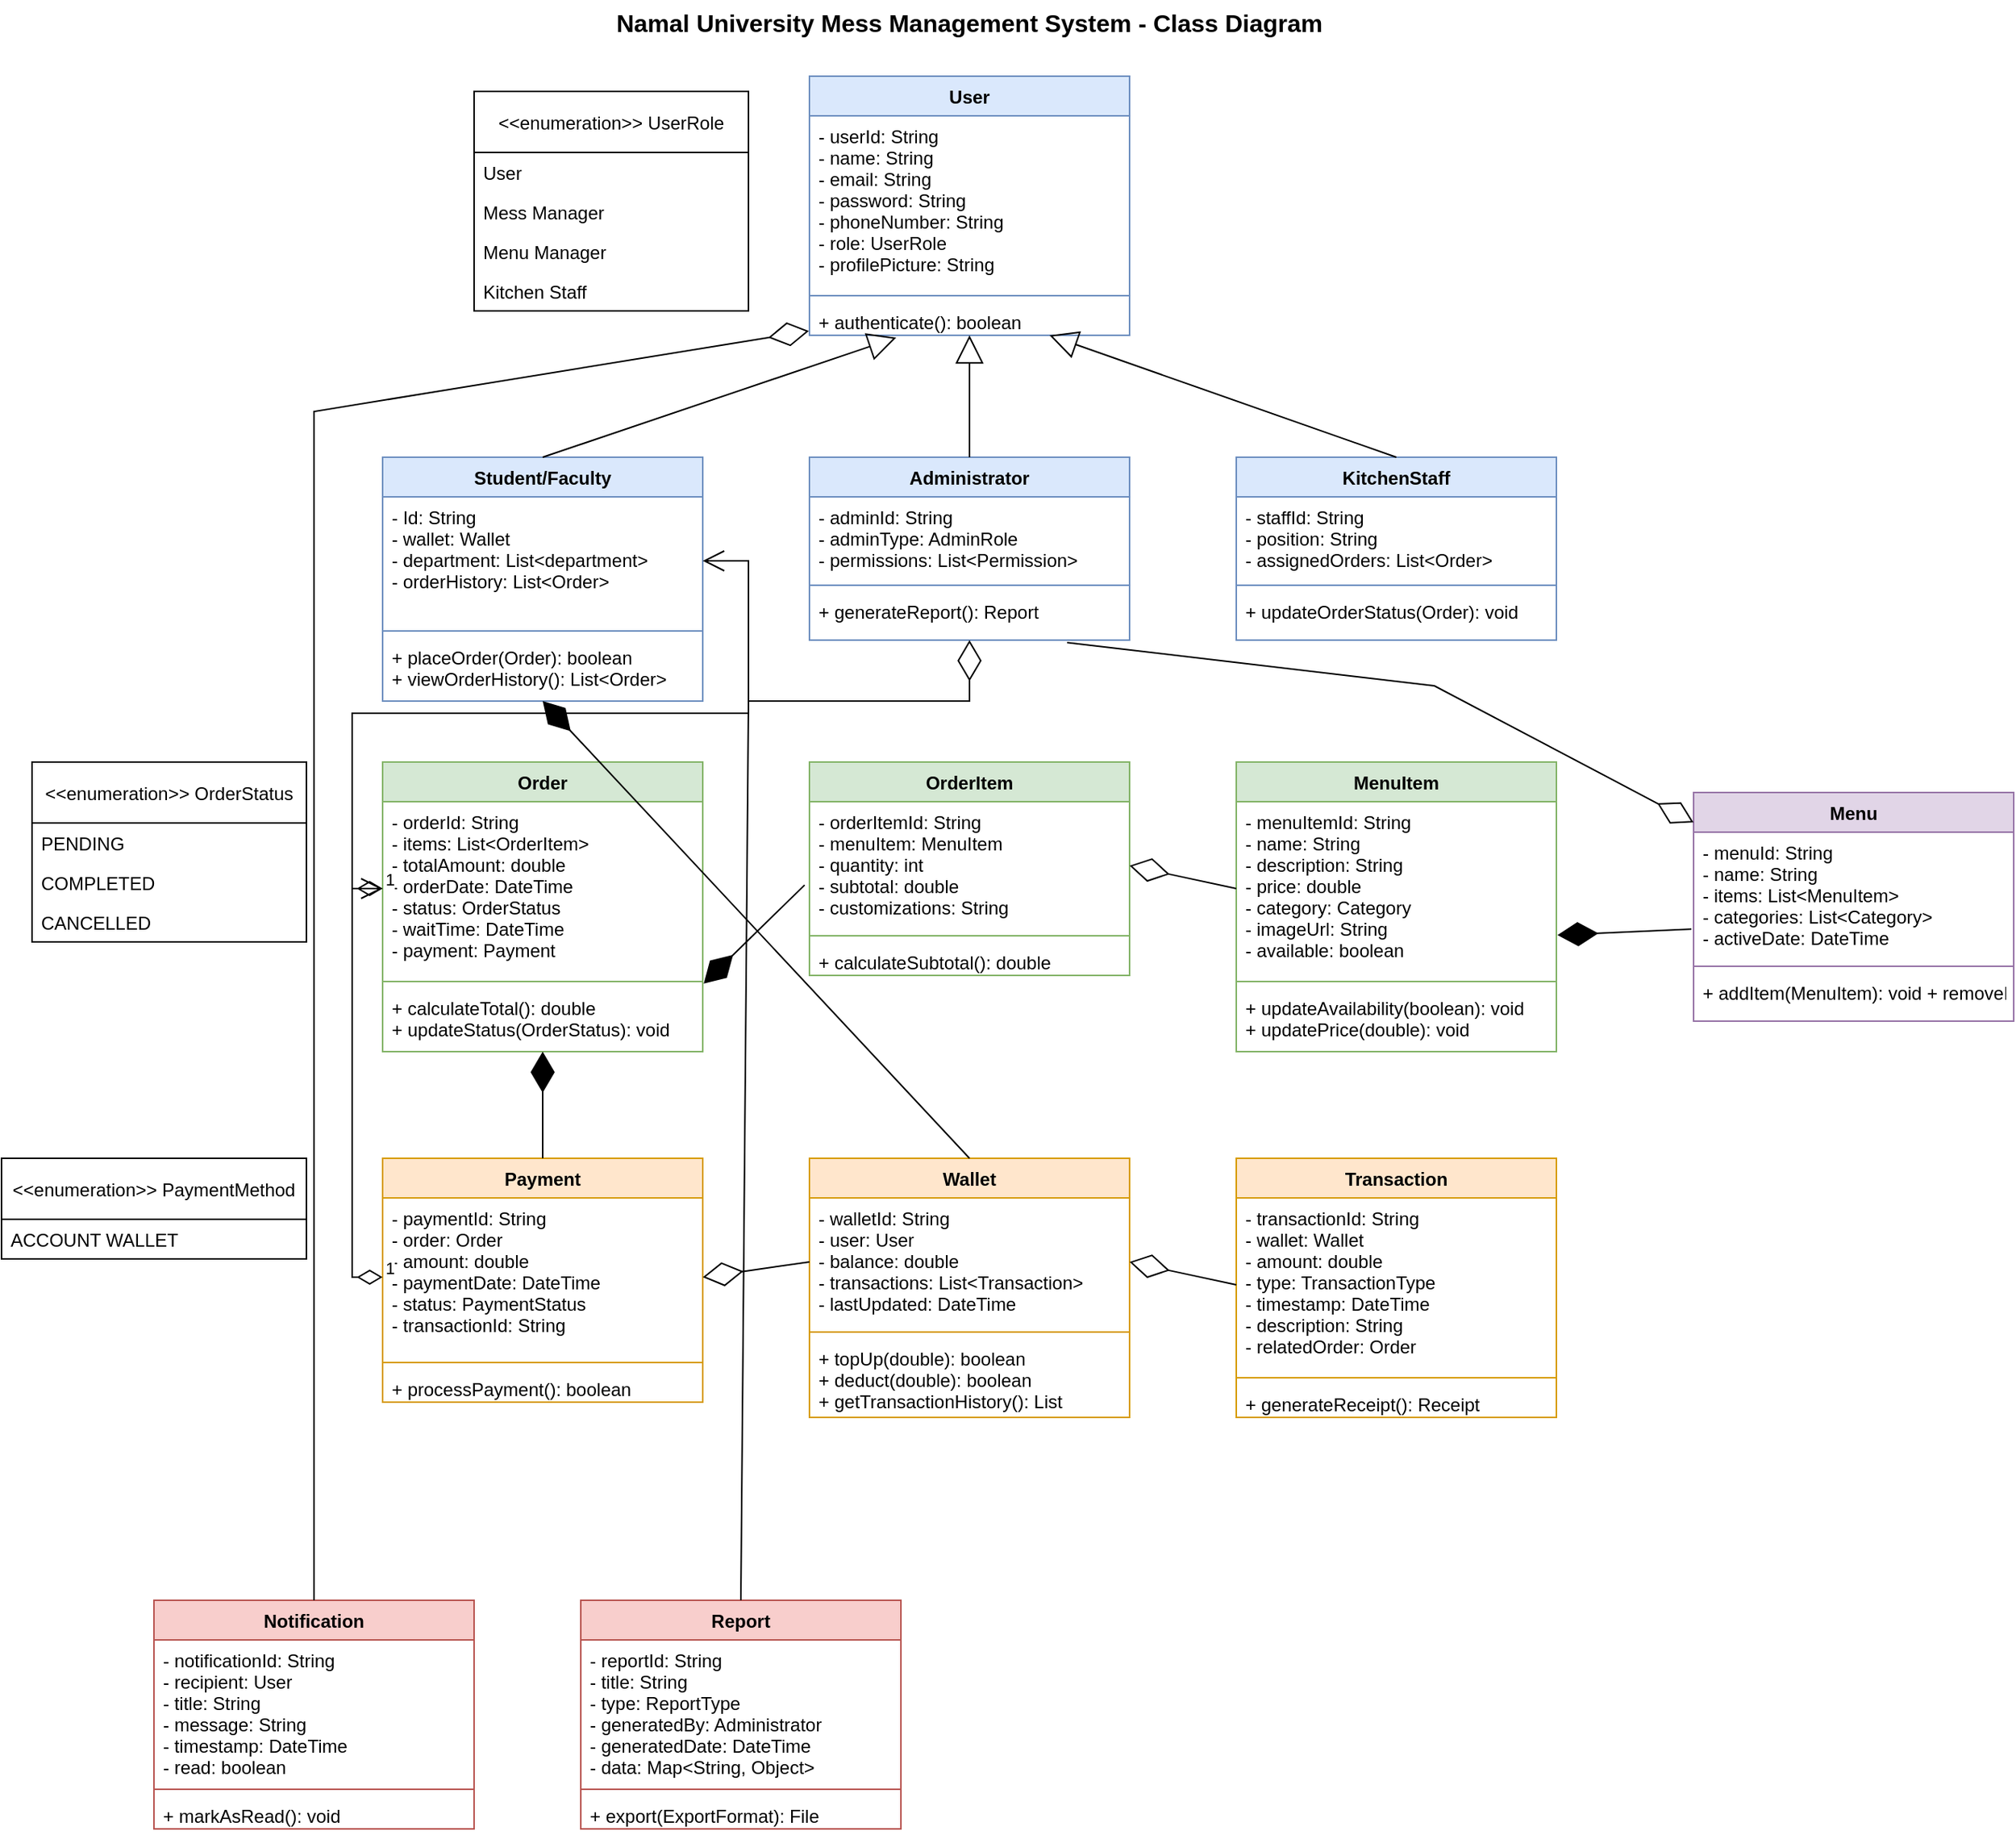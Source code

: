 <mxfile version="27.0.9">
  <diagram id="C5RBs43oDa-KdzZeNtuy" name="Class Diagram">
    <mxGraphModel dx="2211" dy="660" grid="1" gridSize="10" guides="1" tooltips="1" connect="1" arrows="1" fold="1" page="1" pageScale="1" pageWidth="1169" pageHeight="827" math="0" shadow="0">
      <root>
        <mxCell id="WIyWlLk6GJQsqaUBKTNV-0" />
        <mxCell id="WIyWlLk6GJQsqaUBKTNV-1" parent="WIyWlLk6GJQsqaUBKTNV-0" />
        <mxCell id="0" value="&lt;font style=&quot;font-size: 16px;&quot;&gt;&lt;b&gt;Namal University Mess Management System - Class Diagram&lt;/b&gt;&lt;/font&gt;" style="text;html=1;strokeColor=none;fillColor=none;align=center;verticalAlign=middle;whiteSpace=wrap;rounded=0;" parent="WIyWlLk6GJQsqaUBKTNV-1" vertex="1">
          <mxGeometry x="320" y="20" width="530" height="30" as="geometry" />
        </mxCell>
        <mxCell id="1" value="User" style="swimlane;fontStyle=1;align=center;verticalAlign=top;childLayout=stackLayout;horizontal=1;startSize=26;horizontalStack=0;resizeParent=1;resizeParentMax=0;resizeLast=0;collapsible=1;marginBottom=0;fillColor=#dae8fc;strokeColor=#6c8ebf;" parent="WIyWlLk6GJQsqaUBKTNV-1" vertex="1">
          <mxGeometry x="480" y="70" width="210" height="170" as="geometry" />
        </mxCell>
        <mxCell id="2" value="- userId: String &#xa;- name: String &#xa;- email: String &#xa;- password: String &#xa;- phoneNumber: String &#xa;- role: UserRole &#xa;- profilePicture: String" style="text;strokeColor=none;fillColor=none;align=left;verticalAlign=top;spacingLeft=4;spacingRight=4;overflow=hidden;rotatable=0;points=[[0,0.5],[1,0.5]];portConstraint=eastwest;" parent="1" vertex="1">
          <mxGeometry y="26" width="210" height="114" as="geometry" />
        </mxCell>
        <mxCell id="3" value="" style="line;strokeWidth=1;fillColor=none;align=left;verticalAlign=middle;spacingTop=-1;spacingLeft=3;spacingRight=3;rotatable=0;labelPosition=right;points=[];portConstraint=eastwest;strokeColor=inherit;" parent="1" vertex="1">
          <mxGeometry y="140" width="210" height="8" as="geometry" />
        </mxCell>
        <mxCell id="4" value="+ authenticate(): boolean" style="text;strokeColor=none;fillColor=none;align=left;verticalAlign=top;spacingLeft=4;spacingRight=4;overflow=hidden;rotatable=0;points=[[0,0.5],[1,0.5]];portConstraint=eastwest;" parent="1" vertex="1">
          <mxGeometry y="148" width="210" height="22" as="geometry" />
        </mxCell>
        <mxCell id="5" value="Student/Faculty" style="swimlane;fontStyle=1;align=center;verticalAlign=top;childLayout=stackLayout;horizontal=1;startSize=26;horizontalStack=0;resizeParent=1;resizeParentMax=0;resizeLast=0;collapsible=1;marginBottom=0;fillColor=#dae8fc;strokeColor=#6c8ebf;" parent="WIyWlLk6GJQsqaUBKTNV-1" vertex="1">
          <mxGeometry x="200" y="320" width="210" height="160" as="geometry" />
        </mxCell>
        <mxCell id="6" value="- Id: String &#xa;- wallet: Wallet&#xa;- department: List&lt;department&gt; &#xa;- orderHistory: List&lt;Order&gt;" style="text;strokeColor=none;fillColor=none;align=left;verticalAlign=top;spacingLeft=4;spacingRight=4;overflow=hidden;rotatable=0;points=[[0,0.5],[1,0.5]];portConstraint=eastwest;" parent="5" vertex="1">
          <mxGeometry y="26" width="210" height="84" as="geometry" />
        </mxCell>
        <mxCell id="7" value="" style="line;strokeWidth=1;fillColor=none;align=left;verticalAlign=middle;spacingTop=-1;spacingLeft=3;spacingRight=3;rotatable=0;labelPosition=right;points=[];portConstraint=eastwest;strokeColor=inherit;" parent="5" vertex="1">
          <mxGeometry y="110" width="210" height="8" as="geometry" />
        </mxCell>
        <mxCell id="8" value="+ placeOrder(Order): boolean &#xa;+ viewOrderHistory(): List&lt;Order&gt;" style="text;strokeColor=none;fillColor=none;align=left;verticalAlign=top;spacingLeft=4;spacingRight=4;overflow=hidden;rotatable=0;points=[[0,0.5],[1,0.5]];portConstraint=eastwest;" parent="5" vertex="1">
          <mxGeometry y="118" width="210" height="42" as="geometry" />
        </mxCell>
        <mxCell id="9" value="Administrator" style="swimlane;fontStyle=1;align=center;verticalAlign=top;childLayout=stackLayout;horizontal=1;startSize=26;horizontalStack=0;resizeParent=1;resizeParentMax=0;resizeLast=0;collapsible=1;marginBottom=0;fillColor=#dae8fc;strokeColor=#6c8ebf;" parent="WIyWlLk6GJQsqaUBKTNV-1" vertex="1">
          <mxGeometry x="480" y="320" width="210" height="120" as="geometry" />
        </mxCell>
        <mxCell id="10" value="- adminId: String &#xa;- adminType: AdminRole &#xa;- permissions: List&lt;Permission&gt;" style="text;strokeColor=none;fillColor=none;align=left;verticalAlign=top;spacingLeft=4;spacingRight=4;overflow=hidden;rotatable=0;points=[[0,0.5],[1,0.5]];portConstraint=eastwest;" parent="9" vertex="1">
          <mxGeometry y="26" width="210" height="54" as="geometry" />
        </mxCell>
        <mxCell id="11" value="" style="line;strokeWidth=1;fillColor=none;align=left;verticalAlign=middle;spacingTop=-1;spacingLeft=3;spacingRight=3;rotatable=0;labelPosition=right;points=[];portConstraint=eastwest;strokeColor=inherit;" parent="9" vertex="1">
          <mxGeometry y="80" width="210" height="8" as="geometry" />
        </mxCell>
        <mxCell id="12" value="+ generateReport(): Report" style="text;strokeColor=none;fillColor=none;align=left;verticalAlign=top;spacingLeft=4;spacingRight=4;overflow=hidden;rotatable=0;points=[[0,0.5],[1,0.5]];portConstraint=eastwest;" parent="9" vertex="1">
          <mxGeometry y="88" width="210" height="32" as="geometry" />
        </mxCell>
        <mxCell id="13" value="KitchenStaff" style="swimlane;fontStyle=1;align=center;verticalAlign=top;childLayout=stackLayout;horizontal=1;startSize=26;horizontalStack=0;resizeParent=1;resizeParentMax=0;resizeLast=0;collapsible=1;marginBottom=0;fillColor=#dae8fc;strokeColor=#6c8ebf;" parent="WIyWlLk6GJQsqaUBKTNV-1" vertex="1">
          <mxGeometry x="760" y="320" width="210" height="120" as="geometry" />
        </mxCell>
        <mxCell id="14" value="- staffId: String &#xa;- position: String &#xa;- assignedOrders: List&lt;Order&gt;" style="text;strokeColor=none;fillColor=none;align=left;verticalAlign=top;spacingLeft=4;spacingRight=4;overflow=hidden;rotatable=0;points=[[0,0.5],[1,0.5]];portConstraint=eastwest;" parent="13" vertex="1">
          <mxGeometry y="26" width="210" height="54" as="geometry" />
        </mxCell>
        <mxCell id="15" value="" style="line;strokeWidth=1;fillColor=none;align=left;verticalAlign=middle;spacingTop=-1;spacingLeft=3;spacingRight=3;rotatable=0;labelPosition=right;points=[];portConstraint=eastwest;strokeColor=inherit;" parent="13" vertex="1">
          <mxGeometry y="80" width="210" height="8" as="geometry" />
        </mxCell>
        <mxCell id="16" value="+ updateOrderStatus(Order): void" style="text;strokeColor=none;fillColor=none;align=left;verticalAlign=top;spacingLeft=4;spacingRight=4;overflow=hidden;rotatable=0;points=[[0,0.5],[1,0.5]];portConstraint=eastwest;" parent="13" vertex="1">
          <mxGeometry y="88" width="210" height="32" as="geometry" />
        </mxCell>
        <mxCell id="17" value="Order" style="swimlane;fontStyle=1;align=center;verticalAlign=top;childLayout=stackLayout;horizontal=1;startSize=26;horizontalStack=0;resizeParent=1;resizeParentMax=0;resizeLast=0;collapsible=1;marginBottom=0;fillColor=#d5e8d4;strokeColor=#82b366;" parent="WIyWlLk6GJQsqaUBKTNV-1" vertex="1">
          <mxGeometry x="200" y="520" width="210" height="190" as="geometry" />
        </mxCell>
        <mxCell id="18" value="- orderId: String &#xa;- items: List&lt;OrderItem&gt; &#xa;- totalAmount: double &#xa;- orderDate: DateTime &#xa;- status: OrderStatus &#xa;- waitTime: DateTime &#xa;- payment: Payment" style="text;strokeColor=none;fillColor=none;align=left;verticalAlign=top;spacingLeft=4;spacingRight=4;overflow=hidden;rotatable=0;points=[[0,0.5],[1,0.5]];portConstraint=eastwest;" parent="17" vertex="1">
          <mxGeometry y="26" width="210" height="114" as="geometry" />
        </mxCell>
        <mxCell id="19" value="" style="line;strokeWidth=1;fillColor=none;align=left;verticalAlign=middle;spacingTop=-1;spacingLeft=3;spacingRight=3;rotatable=0;labelPosition=right;points=[];portConstraint=eastwest;strokeColor=inherit;" parent="17" vertex="1">
          <mxGeometry y="140" width="210" height="8" as="geometry" />
        </mxCell>
        <mxCell id="20" value="+ calculateTotal(): double &#xa;+ updateStatus(OrderStatus): void" style="text;strokeColor=none;fillColor=none;align=left;verticalAlign=top;spacingLeft=4;spacingRight=4;overflow=hidden;rotatable=0;points=[[0,0.5],[1,0.5]];portConstraint=eastwest;" parent="17" vertex="1">
          <mxGeometry y="148" width="210" height="42" as="geometry" />
        </mxCell>
        <mxCell id="21" value="OrderItem" style="swimlane;fontStyle=1;align=center;verticalAlign=top;childLayout=stackLayout;horizontal=1;startSize=26;horizontalStack=0;resizeParent=1;resizeParentMax=0;resizeLast=0;collapsible=1;marginBottom=0;fillColor=#d5e8d4;strokeColor=#82b366;" parent="WIyWlLk6GJQsqaUBKTNV-1" vertex="1">
          <mxGeometry x="480" y="520" width="210" height="140" as="geometry" />
        </mxCell>
        <mxCell id="22" value="- orderItemId: String &#xa;- menuItem: MenuItem &#xa;- quantity: int &#xa;- subtotal: double &#xa;- customizations: String" style="text;strokeColor=none;fillColor=none;align=left;verticalAlign=top;spacingLeft=4;spacingRight=4;overflow=hidden;rotatable=0;points=[[0,0.5],[1,0.5]];portConstraint=eastwest;" parent="21" vertex="1">
          <mxGeometry y="26" width="210" height="84" as="geometry" />
        </mxCell>
        <mxCell id="23" value="" style="line;strokeWidth=1;fillColor=none;align=left;verticalAlign=middle;spacingTop=-1;spacingLeft=3;spacingRight=3;rotatable=0;labelPosition=right;points=[];portConstraint=eastwest;strokeColor=inherit;" parent="21" vertex="1">
          <mxGeometry y="110" width="210" height="8" as="geometry" />
        </mxCell>
        <mxCell id="24" value="+ calculateSubtotal(): double" style="text;strokeColor=none;fillColor=none;align=left;verticalAlign=top;spacingLeft=4;spacingRight=4;overflow=hidden;rotatable=0;points=[[0,0.5],[1,0.5]];portConstraint=eastwest;" parent="21" vertex="1">
          <mxGeometry y="118" width="210" height="22" as="geometry" />
        </mxCell>
        <mxCell id="25" value="MenuItem" style="swimlane;fontStyle=1;align=center;verticalAlign=top;childLayout=stackLayout;horizontal=1;startSize=26;horizontalStack=0;resizeParent=1;resizeParentMax=0;resizeLast=0;collapsible=1;marginBottom=0;fillColor=#d5e8d4;strokeColor=#82b366;" parent="WIyWlLk6GJQsqaUBKTNV-1" vertex="1">
          <mxGeometry x="760" y="520" width="210" height="190" as="geometry" />
        </mxCell>
        <mxCell id="26" value="- menuItemId: String &#xa;- name: String &#xa;- description: String &#xa;- price: double &#xa;- category: Category &#xa;- imageUrl: String &#xa;- available: boolean" style="text;strokeColor=none;fillColor=none;align=left;verticalAlign=top;spacingLeft=4;spacingRight=4;overflow=hidden;rotatable=0;points=[[0,0.5],[1,0.5]];portConstraint=eastwest;" parent="25" vertex="1">
          <mxGeometry y="26" width="210" height="114" as="geometry" />
        </mxCell>
        <mxCell id="27" value="" style="line;strokeWidth=1;fillColor=none;align=left;verticalAlign=middle;spacingTop=-1;spacingLeft=3;spacingRight=3;rotatable=0;labelPosition=right;points=[];portConstraint=eastwest;strokeColor=inherit;" parent="25" vertex="1">
          <mxGeometry y="140" width="210" height="8" as="geometry" />
        </mxCell>
        <mxCell id="28" value="+ updateAvailability(boolean): void &#xa;+ updatePrice(double): void" style="text;strokeColor=none;fillColor=none;align=left;verticalAlign=top;spacingLeft=4;spacingRight=4;overflow=hidden;rotatable=0;points=[[0,0.5],[1,0.5]];portConstraint=eastwest;" parent="25" vertex="1">
          <mxGeometry y="148" width="210" height="42" as="geometry" />
        </mxCell>
        <mxCell id="29" value="Payment" style="swimlane;fontStyle=1;align=center;verticalAlign=top;childLayout=stackLayout;horizontal=1;startSize=26;horizontalStack=0;resizeParent=1;resizeParentMax=0;resizeLast=0;collapsible=1;marginBottom=0;fillColor=#ffe6cc;strokeColor=#d79b00;" parent="WIyWlLk6GJQsqaUBKTNV-1" vertex="1">
          <mxGeometry x="200" y="780" width="210" height="160" as="geometry" />
        </mxCell>
        <mxCell id="30" value="- paymentId: String &#xa;- order: Order &#xa;- amount: double &#xa;- paymentDate: DateTime &#xa;- status: PaymentStatus &#xa;- transactionId: String" style="text;strokeColor=none;fillColor=none;align=left;verticalAlign=top;spacingLeft=4;spacingRight=4;overflow=hidden;rotatable=0;points=[[0,0.5],[1,0.5]];portConstraint=eastwest;" parent="29" vertex="1">
          <mxGeometry y="26" width="210" height="104" as="geometry" />
        </mxCell>
        <mxCell id="31" value="" style="line;strokeWidth=1;fillColor=none;align=left;verticalAlign=middle;spacingTop=-1;spacingLeft=3;spacingRight=3;rotatable=0;labelPosition=right;points=[];portConstraint=eastwest;strokeColor=inherit;" parent="29" vertex="1">
          <mxGeometry y="130" width="210" height="8" as="geometry" />
        </mxCell>
        <mxCell id="32" value="+ processPayment(): boolean" style="text;strokeColor=none;fillColor=none;align=left;verticalAlign=top;spacingLeft=4;spacingRight=4;overflow=hidden;rotatable=0;points=[[0,0.5],[1,0.5]];portConstraint=eastwest;" parent="29" vertex="1">
          <mxGeometry y="138" width="210" height="22" as="geometry" />
        </mxCell>
        <mxCell id="33" value="Wallet" style="swimlane;fontStyle=1;align=center;verticalAlign=top;childLayout=stackLayout;horizontal=1;startSize=26;horizontalStack=0;resizeParent=1;resizeParentMax=0;resizeLast=0;collapsible=1;marginBottom=0;fillColor=#ffe6cc;strokeColor=#d79b00;" parent="WIyWlLk6GJQsqaUBKTNV-1" vertex="1">
          <mxGeometry x="480" y="780" width="210" height="170" as="geometry" />
        </mxCell>
        <mxCell id="34" value="- walletId: String &#xa;- user: User &#xa;- balance: double &#xa;- transactions: List&lt;Transaction&gt; &#xa;- lastUpdated: DateTime" style="text;strokeColor=none;fillColor=none;align=left;verticalAlign=top;spacingLeft=4;spacingRight=4;overflow=hidden;rotatable=0;points=[[0,0.5],[1,0.5]];portConstraint=eastwest;" parent="33" vertex="1">
          <mxGeometry y="26" width="210" height="84" as="geometry" />
        </mxCell>
        <mxCell id="35" value="" style="line;strokeWidth=1;fillColor=none;align=left;verticalAlign=middle;spacingTop=-1;spacingLeft=3;spacingRight=3;rotatable=0;labelPosition=right;points=[];portConstraint=eastwest;strokeColor=inherit;" parent="33" vertex="1">
          <mxGeometry y="110" width="210" height="8" as="geometry" />
        </mxCell>
        <mxCell id="36" value="+ topUp(double): boolean &#xa;+ deduct(double): boolean &#xa;+ getTransactionHistory(): List" style="text;strokeColor=none;fillColor=none;align=left;verticalAlign=top;spacingLeft=4;spacingRight=4;overflow=hidden;rotatable=0;points=[[0,0.5],[1,0.5]];portConstraint=eastwest;" parent="33" vertex="1">
          <mxGeometry y="118" width="210" height="52" as="geometry" />
        </mxCell>
        <mxCell id="37" value="Transaction" style="swimlane;fontStyle=1;align=center;verticalAlign=top;childLayout=stackLayout;horizontal=1;startSize=26;horizontalStack=0;resizeParent=1;resizeParentMax=0;resizeLast=0;collapsible=1;marginBottom=0;fillColor=#ffe6cc;strokeColor=#d79b00;" parent="WIyWlLk6GJQsqaUBKTNV-1" vertex="1">
          <mxGeometry x="760" y="780" width="210" height="170" as="geometry" />
        </mxCell>
        <mxCell id="38" value="- transactionId: String &#xa;- wallet: Wallet &#xa;- amount: double &#xa;- type: TransactionType &#xa;- timestamp: DateTime &#xa;- description: String &#xa;- relatedOrder: Order" style="text;strokeColor=none;fillColor=none;align=left;verticalAlign=top;spacingLeft=4;spacingRight=4;overflow=hidden;rotatable=0;points=[[0,0.5],[1,0.5]];portConstraint=eastwest;" parent="37" vertex="1">
          <mxGeometry y="26" width="210" height="114" as="geometry" />
        </mxCell>
        <mxCell id="39" value="" style="line;strokeWidth=1;fillColor=none;align=left;verticalAlign=middle;spacingTop=-1;spacingLeft=3;spacingRight=3;rotatable=0;labelPosition=right;points=[];portConstraint=eastwest;strokeColor=inherit;" parent="37" vertex="1">
          <mxGeometry y="140" width="210" height="8" as="geometry" />
        </mxCell>
        <mxCell id="40" value="+ generateReceipt(): Receipt" style="text;strokeColor=none;fillColor=none;align=left;verticalAlign=top;spacingLeft=4;spacingRight=4;overflow=hidden;rotatable=0;points=[[0,0.5],[1,0.5]];portConstraint=eastwest;" parent="37" vertex="1">
          <mxGeometry y="148" width="210" height="22" as="geometry" />
        </mxCell>
        <mxCell id="49" value="Menu" style="swimlane;fontStyle=1;align=center;verticalAlign=top;childLayout=stackLayout;horizontal=1;startSize=26;horizontalStack=0;resizeParent=1;resizeParentMax=0;resizeLast=0;collapsible=1;marginBottom=0;fillColor=#e1d5e7;strokeColor=#9673a6;" parent="WIyWlLk6GJQsqaUBKTNV-1" vertex="1">
          <mxGeometry x="1060" y="540" width="210" height="150" as="geometry" />
        </mxCell>
        <mxCell id="50" value="- menuId: String &#xa;- name: String &#xa;- items: List&lt;MenuItem&gt; &#xa;- categories: List&lt;Category&gt; &#xa;- activeDate: DateTime" style="text;strokeColor=none;fillColor=none;align=left;verticalAlign=top;spacingLeft=4;spacingRight=4;overflow=hidden;rotatable=0;points=[[0,0.5],[1,0.5]];portConstraint=eastwest;" parent="49" vertex="1">
          <mxGeometry y="26" width="210" height="84" as="geometry" />
        </mxCell>
        <mxCell id="51" value="" style="line;strokeWidth=1;fillColor=none;align=left;verticalAlign=middle;spacingTop=-1;spacingLeft=3;spacingRight=3;rotatable=0;labelPosition=right;points=[];portConstraint=eastwest;strokeColor=inherit;" parent="49" vertex="1">
          <mxGeometry y="110" width="210" height="8" as="geometry" />
        </mxCell>
        <mxCell id="52" value="+ addItem(MenuItem): void + removeItem(MenuItem): void" style="text;strokeColor=none;fillColor=none;align=left;verticalAlign=top;spacingLeft=4;spacingRight=4;overflow=hidden;rotatable=0;points=[[0,0.5],[1,0.5]];portConstraint=eastwest;" parent="49" vertex="1">
          <mxGeometry y="118" width="210" height="32" as="geometry" />
        </mxCell>
        <mxCell id="57" value="Notification" style="swimlane;fontStyle=1;align=center;verticalAlign=top;childLayout=stackLayout;horizontal=1;startSize=26;horizontalStack=0;resizeParent=1;resizeParentMax=0;resizeLast=0;collapsible=1;marginBottom=0;fillColor=#f8cecc;strokeColor=#b85450;" parent="WIyWlLk6GJQsqaUBKTNV-1" vertex="1">
          <mxGeometry x="50" y="1070" width="210" height="150" as="geometry" />
        </mxCell>
        <mxCell id="58" value="- notificationId: String &#xa;- recipient: User &#xa;- title: String &#xa;- message: String &#xa;- timestamp: DateTime &#xa;- read: boolean" style="text;strokeColor=none;fillColor=none;align=left;verticalAlign=top;spacingLeft=4;spacingRight=4;overflow=hidden;rotatable=0;points=[[0,0.5],[1,0.5]];portConstraint=eastwest;" parent="57" vertex="1">
          <mxGeometry y="26" width="210" height="94" as="geometry" />
        </mxCell>
        <mxCell id="59" value="" style="line;strokeWidth=1;fillColor=none;align=left;verticalAlign=middle;spacingTop=-1;spacingLeft=3;spacingRight=3;rotatable=0;labelPosition=right;points=[];portConstraint=eastwest;strokeColor=inherit;" parent="57" vertex="1">
          <mxGeometry y="120" width="210" height="8" as="geometry" />
        </mxCell>
        <mxCell id="60" value="+ markAsRead(): void" style="text;strokeColor=none;fillColor=none;align=left;verticalAlign=top;spacingLeft=4;spacingRight=4;overflow=hidden;rotatable=0;points=[[0,0.5],[1,0.5]];portConstraint=eastwest;" parent="57" vertex="1">
          <mxGeometry y="128" width="210" height="22" as="geometry" />
        </mxCell>
        <mxCell id="61" value="Report" style="swimlane;fontStyle=1;align=center;verticalAlign=top;childLayout=stackLayout;horizontal=1;startSize=26;horizontalStack=0;resizeParent=1;resizeParentMax=0;resizeLast=0;collapsible=1;marginBottom=0;fillColor=#f8cecc;strokeColor=#b85450;" parent="WIyWlLk6GJQsqaUBKTNV-1" vertex="1">
          <mxGeometry x="330" y="1070" width="210" height="150" as="geometry" />
        </mxCell>
        <mxCell id="62" value="- reportId: String &#xa;- title: String &#xa;- type: ReportType &#xa;- generatedBy: Administrator &#xa;- generatedDate: DateTime &#xa;- data: Map&lt;String, Object&gt;" style="text;strokeColor=none;fillColor=none;align=left;verticalAlign=top;spacingLeft=4;spacingRight=4;overflow=hidden;rotatable=0;points=[[0,0.5],[1,0.5]];portConstraint=eastwest;" parent="61" vertex="1">
          <mxGeometry y="26" width="210" height="94" as="geometry" />
        </mxCell>
        <mxCell id="63" value="" style="line;strokeWidth=1;fillColor=none;align=left;verticalAlign=middle;spacingTop=-1;spacingLeft=3;spacingRight=3;rotatable=0;labelPosition=right;points=[];portConstraint=eastwest;strokeColor=inherit;" parent="61" vertex="1">
          <mxGeometry y="120" width="210" height="8" as="geometry" />
        </mxCell>
        <mxCell id="64" value="+ export(ExportFormat): File" style="text;strokeColor=none;fillColor=none;align=left;verticalAlign=top;spacingLeft=4;spacingRight=4;overflow=hidden;rotatable=0;points=[[0,0.5],[1,0.5]];portConstraint=eastwest;" parent="61" vertex="1">
          <mxGeometry y="128" width="210" height="22" as="geometry" />
        </mxCell>
        <mxCell id="73" value="" style="endArrow=block;endSize=16;endFill=0;html=1;rounded=0;exitX=0.5;exitY=0;exitDx=0;exitDy=0;entryX=0.271;entryY=1.068;entryDx=0;entryDy=0;entryPerimeter=0;" parent="WIyWlLk6GJQsqaUBKTNV-1" source="5" target="4" edge="1">
          <mxGeometry width="160" relative="1" as="geometry">
            <mxPoint x="305" y="290" as="sourcePoint" />
            <mxPoint x="533" y="240" as="targetPoint" />
          </mxGeometry>
        </mxCell>
        <mxCell id="74" value="" style="endArrow=block;endSize=16;endFill=0;html=1;rounded=0;exitX=0.5;exitY=0;exitDx=0;exitDy=0;entryX=0.5;entryY=1;entryDx=0;entryDy=0;" parent="WIyWlLk6GJQsqaUBKTNV-1" source="9" target="1" edge="1">
          <mxGeometry width="160" relative="1" as="geometry">
            <mxPoint x="585" y="290" as="sourcePoint" />
            <mxPoint x="585" y="240" as="targetPoint" />
          </mxGeometry>
        </mxCell>
        <mxCell id="75" value="" style="endArrow=block;endSize=16;endFill=0;html=1;rounded=0;exitX=0.5;exitY=0;exitDx=0;exitDy=0;entryX=0.75;entryY=1;entryDx=0;entryDy=0;" parent="WIyWlLk6GJQsqaUBKTNV-1" source="13" target="1" edge="1">
          <mxGeometry width="160" relative="1" as="geometry">
            <mxPoint x="865" y="290" as="sourcePoint" />
            <mxPoint x="638" y="290" as="targetPoint" />
          </mxGeometry>
        </mxCell>
        <mxCell id="76" value="" style="endArrow=diamondThin;endFill=1;endSize=24;html=1;rounded=0;entryX=1.003;entryY=-0.062;entryDx=0;entryDy=0;entryPerimeter=0;exitX=-0.015;exitY=0.651;exitDx=0;exitDy=0;exitPerimeter=0;" parent="WIyWlLk6GJQsqaUBKTNV-1" source="22" target="20" edge="1">
          <mxGeometry width="160" relative="1" as="geometry">
            <mxPoint x="480" y="610" as="sourcePoint" />
            <mxPoint x="305" y="490" as="targetPoint" />
          </mxGeometry>
        </mxCell>
        <mxCell id="77" value="" style="endArrow=diamondThin;endFill=0;endSize=24;html=1;rounded=0;exitX=0;exitY=0.5;exitDx=0;exitDy=0;entryX=1;entryY=0.5;entryDx=0;entryDy=0;" parent="WIyWlLk6GJQsqaUBKTNV-1" source="26" target="22" edge="1">
          <mxGeometry width="160" relative="1" as="geometry">
            <mxPoint x="760" y="590" as="sourcePoint" />
            <mxPoint x="690" y="590" as="targetPoint" />
          </mxGeometry>
        </mxCell>
        <mxCell id="78" value="" style="endArrow=diamondThin;endFill=1;endSize=24;html=1;rounded=0;exitX=0.5;exitY=0;exitDx=0;exitDy=0;entryX=0.5;entryY=1;entryDx=0;entryDy=0;" parent="WIyWlLk6GJQsqaUBKTNV-1" source="29" target="17" edge="1">
          <mxGeometry width="160" relative="1" as="geometry">
            <mxPoint x="305" y="760" as="sourcePoint" />
            <mxPoint x="305" y="710" as="targetPoint" />
          </mxGeometry>
        </mxCell>
        <mxCell id="79" value="" style="endArrow=diamondThin;endFill=0;endSize=24;html=1;rounded=0;exitX=0;exitY=0.5;exitDx=0;exitDy=0;entryX=1;entryY=0.5;entryDx=0;entryDy=0;" parent="WIyWlLk6GJQsqaUBKTNV-1" source="34" target="30" edge="1">
          <mxGeometry width="160" relative="1" as="geometry">
            <mxPoint x="480" y="863" as="sourcePoint" />
            <mxPoint x="410" y="863" as="targetPoint" />
          </mxGeometry>
        </mxCell>
        <mxCell id="80" value="" style="endArrow=diamondThin;endFill=0;endSize=24;html=1;rounded=0;exitX=0;exitY=0.5;exitDx=0;exitDy=0;entryX=1;entryY=0.5;entryDx=0;entryDy=0;" parent="WIyWlLk6GJQsqaUBKTNV-1" source="38" target="34" edge="1">
          <mxGeometry width="160" relative="1" as="geometry">
            <mxPoint x="760" y="863" as="sourcePoint" />
            <mxPoint x="690" y="863" as="targetPoint" />
          </mxGeometry>
        </mxCell>
        <mxCell id="81" value="" style="endArrow=diamondThin;endFill=1;endSize=24;html=1;rounded=0;exitX=0.5;exitY=0;exitDx=0;exitDy=0;entryX=0.5;entryY=1;entryDx=0;entryDy=0;" parent="WIyWlLk6GJQsqaUBKTNV-1" source="33" target="5" edge="1">
          <mxGeometry width="160" relative="1" as="geometry">
            <mxPoint x="585" y="760" as="sourcePoint" />
            <mxPoint x="305" y="470" as="targetPoint" />
          </mxGeometry>
        </mxCell>
        <mxCell id="87" value="" style="endArrow=diamondThin;endFill=0;endSize=24;html=1;rounded=0;exitX=0.5;exitY=0;exitDx=0;exitDy=0;entryX=-0.002;entryY=0.872;entryDx=0;entryDy=0;entryPerimeter=0;" parent="WIyWlLk6GJQsqaUBKTNV-1" source="57" target="4" edge="1">
          <mxGeometry width="160" relative="1" as="geometry">
            <mxPoint x="155" y="1050" as="sourcePoint" />
            <mxPoint x="570" y="240" as="targetPoint" />
            <Array as="points">
              <mxPoint x="155" y="290" />
            </Array>
          </mxGeometry>
        </mxCell>
        <mxCell id="88" value="" style="endArrow=diamondThin;endFill=0;endSize=24;html=1;rounded=0;exitX=0.5;exitY=0;exitDx=0;exitDy=0;entryX=0.5;entryY=1;entryDx=0;entryDy=0;" parent="WIyWlLk6GJQsqaUBKTNV-1" source="61" target="9" edge="1">
          <mxGeometry width="160" relative="1" as="geometry">
            <mxPoint x="435" y="1050" as="sourcePoint" />
            <mxPoint x="585" y="440" as="targetPoint" />
            <Array as="points">
              <mxPoint x="440" y="480" />
              <mxPoint x="585" y="480" />
            </Array>
          </mxGeometry>
        </mxCell>
        <mxCell id="90" value="1" style="endArrow=open;html=1;endSize=12;startArrow=diamondThin;startSize=14;startFill=0;edgeStyle=orthogonalEdgeStyle;align=left;verticalAlign=bottom;rounded=0;exitX=0;exitY=0.5;exitDx=0;exitDy=0;entryX=1;entryY=0.5;entryDx=0;entryDy=0;" parent="WIyWlLk6GJQsqaUBKTNV-1" source="18" target="6" edge="1">
          <mxGeometry x="-1" y="3" relative="1" as="geometry">
            <mxPoint x="200" y="590" as="sourcePoint" />
            <mxPoint x="410" y="390" as="targetPoint" />
            <Array as="points">
              <mxPoint x="180" y="603" />
              <mxPoint x="180" y="488" />
              <mxPoint x="440" y="488" />
              <mxPoint x="440" y="388" />
            </Array>
          </mxGeometry>
        </mxCell>
        <mxCell id="91" value="1" style="endArrow=open;html=1;endSize=12;startArrow=diamondThin;startSize=14;startFill=0;edgeStyle=orthogonalEdgeStyle;align=left;verticalAlign=bottom;rounded=0;exitX=0;exitY=0.5;exitDx=0;exitDy=0;entryX=0;entryY=0.5;entryDx=0;entryDy=0;" parent="WIyWlLk6GJQsqaUBKTNV-1" source="30" target="18" edge="1">
          <mxGeometry x="-1" y="3" relative="1" as="geometry">
            <mxPoint x="200" y="863" as="sourcePoint" />
            <mxPoint x="200" y="590" as="targetPoint" />
            <Array as="points">
              <mxPoint x="180" y="858" />
              <mxPoint x="180" y="603" />
            </Array>
          </mxGeometry>
        </mxCell>
        <mxCell id="93" value="&lt;&lt;enumeration&gt;&gt; UserRole" style="swimlane;fontStyle=0;childLayout=stackLayout;horizontal=1;startSize=40;fillColor=none;horizontalStack=0;resizeParent=1;resizeParentMax=0;resizeLast=0;collapsible=1;marginBottom=0;" parent="WIyWlLk6GJQsqaUBKTNV-1" vertex="1">
          <mxGeometry x="260" y="80" width="180" height="144" as="geometry" />
        </mxCell>
        <mxCell id="94" value="User" style="text;strokeColor=none;fillColor=none;align=left;verticalAlign=top;spacingLeft=4;spacingRight=4;overflow=hidden;rotatable=0;points=[[0,0.5],[1,0.5]];portConstraint=eastwest;" parent="93" vertex="1">
          <mxGeometry y="40" width="180" height="26" as="geometry" />
        </mxCell>
        <mxCell id="95" value="Mess Manager" style="text;strokeColor=none;fillColor=none;align=left;verticalAlign=top;spacingLeft=4;spacingRight=4;overflow=hidden;rotatable=0;points=[[0,0.5],[1,0.5]];portConstraint=eastwest;" parent="93" vertex="1">
          <mxGeometry y="66" width="180" height="26" as="geometry" />
        </mxCell>
        <mxCell id="96" value="Menu Manager" style="text;strokeColor=none;fillColor=none;align=left;verticalAlign=top;spacingLeft=4;spacingRight=4;overflow=hidden;rotatable=0;points=[[0,0.5],[1,0.5]];portConstraint=eastwest;" parent="93" vertex="1">
          <mxGeometry y="92" width="180" height="26" as="geometry" />
        </mxCell>
        <mxCell id="97" value="Kitchen Staff" style="text;strokeColor=none;fillColor=none;align=left;verticalAlign=top;spacingLeft=4;spacingRight=4;overflow=hidden;rotatable=0;points=[[0,0.5],[1,0.5]];portConstraint=eastwest;" parent="93" vertex="1">
          <mxGeometry y="118" width="180" height="26" as="geometry" />
        </mxCell>
        <mxCell id="99" value="&lt;&lt;enumeration&gt;&gt; OrderStatus" style="swimlane;fontStyle=0;childLayout=stackLayout;horizontal=1;startSize=40;fillColor=none;horizontalStack=0;resizeParent=1;resizeParentMax=0;resizeLast=0;collapsible=1;marginBottom=0;" parent="WIyWlLk6GJQsqaUBKTNV-1" vertex="1">
          <mxGeometry x="-30" y="520" width="180" height="118" as="geometry" />
        </mxCell>
        <mxCell id="100" value="PENDING" style="text;strokeColor=none;fillColor=none;align=left;verticalAlign=top;spacingLeft=4;spacingRight=4;overflow=hidden;rotatable=0;points=[[0,0.5],[1,0.5]];portConstraint=eastwest;" parent="99" vertex="1">
          <mxGeometry y="40" width="180" height="26" as="geometry" />
        </mxCell>
        <mxCell id="103" value="COMPLETED" style="text;strokeColor=none;fillColor=none;align=left;verticalAlign=top;spacingLeft=4;spacingRight=4;overflow=hidden;rotatable=0;points=[[0,0.5],[1,0.5]];portConstraint=eastwest;" parent="99" vertex="1">
          <mxGeometry y="66" width="180" height="26" as="geometry" />
        </mxCell>
        <mxCell id="104" value="CANCELLED" style="text;strokeColor=none;fillColor=none;align=left;verticalAlign=top;spacingLeft=4;spacingRight=4;overflow=hidden;rotatable=0;points=[[0,0.5],[1,0.5]];portConstraint=eastwest;" parent="99" vertex="1">
          <mxGeometry y="92" width="180" height="26" as="geometry" />
        </mxCell>
        <mxCell id="105" value="&lt;&lt;enumeration&gt;&gt; PaymentMethod" style="swimlane;fontStyle=0;childLayout=stackLayout;horizontal=1;startSize=40;fillColor=none;horizontalStack=0;resizeParent=1;resizeParentMax=0;resizeLast=0;collapsible=1;marginBottom=0;" parent="WIyWlLk6GJQsqaUBKTNV-1" vertex="1">
          <mxGeometry x="-50" y="780" width="200" height="66" as="geometry" />
        </mxCell>
        <mxCell id="106" value="ACCOUNT WALLET" style="text;strokeColor=none;fillColor=none;align=left;verticalAlign=top;spacingLeft=4;spacingRight=4;overflow=hidden;rotatable=0;points=[[0,0.5],[1,0.5]];portConstraint=eastwest;" parent="105" vertex="1">
          <mxGeometry y="40" width="200" height="26" as="geometry" />
        </mxCell>
        <mxCell id="j_faHTYc26s6fd3PodMb-107" value="" style="endArrow=diamondThin;endFill=1;endSize=24;html=1;rounded=0;entryX=1.003;entryY=0.768;entryDx=0;entryDy=0;entryPerimeter=0;exitX=-0.007;exitY=0.757;exitDx=0;exitDy=0;exitPerimeter=0;" edge="1" parent="WIyWlLk6GJQsqaUBKTNV-1" source="50" target="26">
          <mxGeometry width="160" relative="1" as="geometry">
            <mxPoint x="1066" y="620" as="sourcePoint" />
            <mxPoint x="1000" y="684" as="targetPoint" />
          </mxGeometry>
        </mxCell>
        <mxCell id="j_faHTYc26s6fd3PodMb-108" value="" style="endArrow=diamondThin;endFill=0;endSize=24;html=1;rounded=0;exitX=0.805;exitY=1.05;exitDx=0;exitDy=0;exitPerimeter=0;" edge="1" parent="WIyWlLk6GJQsqaUBKTNV-1" source="12" target="49">
          <mxGeometry width="160" relative="1" as="geometry">
            <mxPoint x="880" y="505" as="sourcePoint" />
            <mxPoint x="810" y="490" as="targetPoint" />
            <Array as="points">
              <mxPoint x="890" y="470" />
            </Array>
          </mxGeometry>
        </mxCell>
      </root>
    </mxGraphModel>
  </diagram>
</mxfile>
